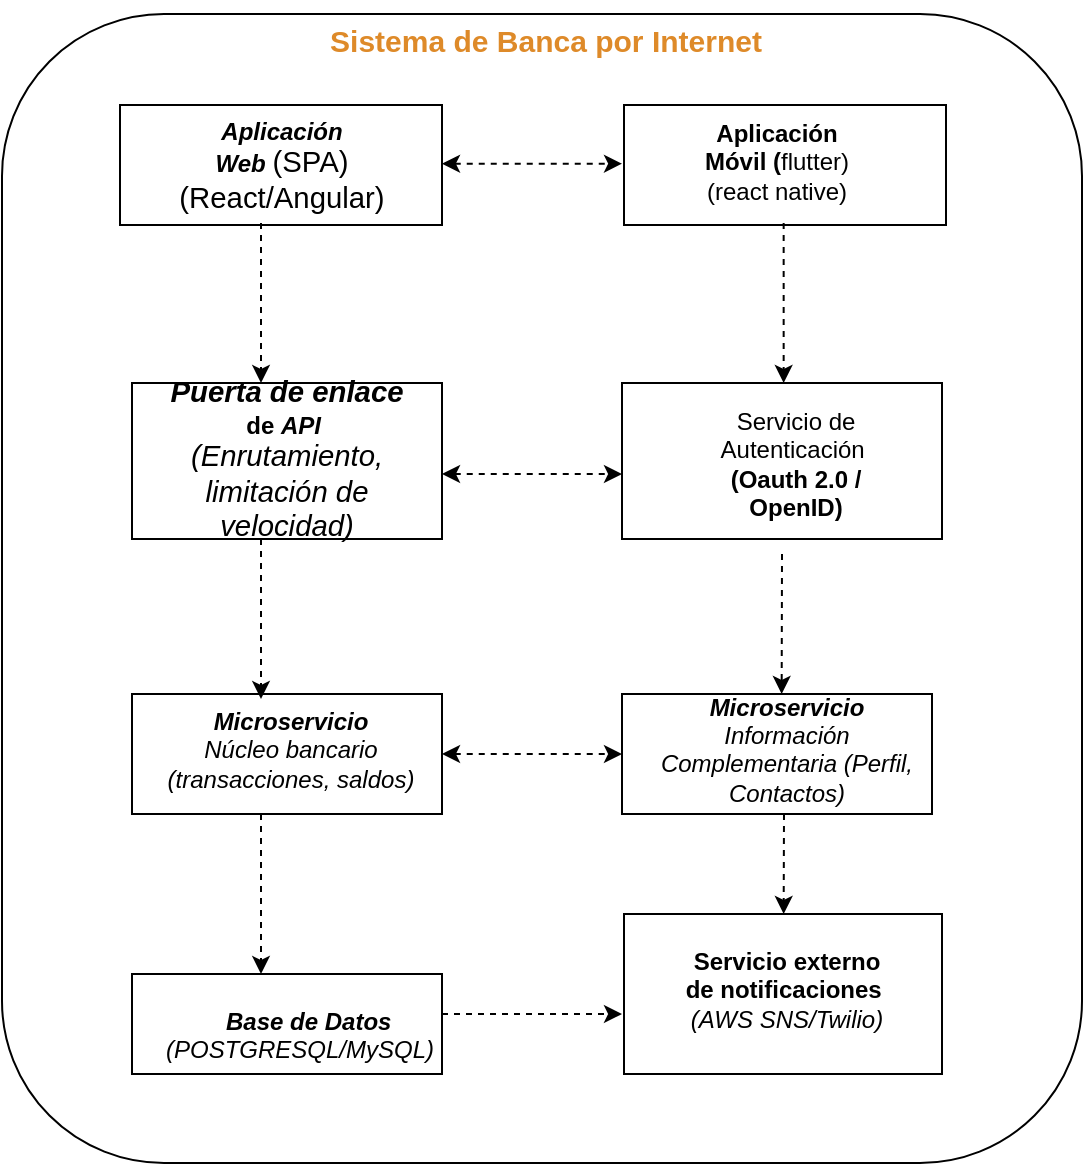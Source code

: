 <mxfile version="26.1.1">
  <diagram name="Página-1" id="-K2u0XVffFHJHdEMNZ2N">
    <mxGraphModel dx="1163" dy="636" grid="1" gridSize="10" guides="1" tooltips="1" connect="1" arrows="1" fold="1" page="1" pageScale="1" pageWidth="827" pageHeight="1169" math="0" shadow="0">
      <root>
        <mxCell id="0" />
        <mxCell id="1" parent="0" />
        <mxCell id="dbFnvhDrwuD_8-trJE1Y-43" value="" style="rounded=1;whiteSpace=wrap;html=1;" vertex="1" parent="1">
          <mxGeometry x="90" y="30" width="540" height="574.5" as="geometry" />
        </mxCell>
        <mxCell id="dbFnvhDrwuD_8-trJE1Y-1" value="" style="rounded=0;whiteSpace=wrap;html=1;" vertex="1" parent="1">
          <mxGeometry x="149" y="75.5" width="161" height="60" as="geometry" />
        </mxCell>
        <mxCell id="dbFnvhDrwuD_8-trJE1Y-2" value="" style="rounded=0;whiteSpace=wrap;html=1;" vertex="1" parent="1">
          <mxGeometry x="155" y="214.5" width="155" height="78" as="geometry" />
        </mxCell>
        <mxCell id="dbFnvhDrwuD_8-trJE1Y-3" value="" style="rounded=0;whiteSpace=wrap;html=1;" vertex="1" parent="1">
          <mxGeometry x="401" y="480" width="159" height="80" as="geometry" />
        </mxCell>
        <mxCell id="dbFnvhDrwuD_8-trJE1Y-8" value="" style="endArrow=classic;html=1;rounded=0;entryX=0.5;entryY=0;entryDx=0;entryDy=0;strokeColor=default;dashed=1;" edge="1" parent="1">
          <mxGeometry width="50" height="50" relative="1" as="geometry">
            <mxPoint x="219.5" y="134.5" as="sourcePoint" />
            <mxPoint x="219.5" y="214.5" as="targetPoint" />
          </mxGeometry>
        </mxCell>
        <mxCell id="dbFnvhDrwuD_8-trJE1Y-9" value="" style="endArrow=classic;html=1;rounded=0;strokeColor=default;dashed=1;" edge="1" parent="1">
          <mxGeometry width="50" height="50" relative="1" as="geometry">
            <mxPoint x="310.0" y="530" as="sourcePoint" />
            <mxPoint x="400" y="530" as="targetPoint" />
          </mxGeometry>
        </mxCell>
        <mxCell id="dbFnvhDrwuD_8-trJE1Y-13" value="&lt;div&gt;&lt;i&gt;&lt;b&gt;Aplicación Web&amp;nbsp;&lt;/b&gt;&lt;/i&gt;&lt;span style=&quot;font-family: Calibri, sans-serif; font-size: 11pt; background-color: transparent; color: light-dark(rgb(0, 0, 0), rgb(255, 255, 255));&quot;&gt;(SPA)(React/Angular)&lt;/span&gt;&lt;/div&gt;" style="text;strokeColor=none;align=center;fillColor=none;html=1;verticalAlign=middle;whiteSpace=wrap;rounded=0;" vertex="1" parent="1">
          <mxGeometry x="167" y="85.75" width="126" height="39.5" as="geometry" />
        </mxCell>
        <mxCell id="dbFnvhDrwuD_8-trJE1Y-14" value="&lt;div&gt;&lt;b&gt;&lt;i style=&quot;font-size: 14.667px; font-family: Calibri, sans-serif; background-color: transparent; color: light-dark(rgb(0, 0, 0), rgb(255, 255, 255));&quot;&gt;Puerta de enlace &lt;/i&gt; de &lt;/b&gt;&lt;i&gt;&lt;b&gt;API&amp;nbsp;&lt;/b&gt;&lt;/i&gt;&lt;/div&gt;&lt;div&gt;&lt;i style=&quot;background-color: transparent; color: light-dark(rgb(0, 0, 0), rgb(255, 255, 255)); font-size: 14.667px; font-family: Calibri, sans-serif;&quot;&gt;(Enrutamiento, limitación de velocidad)&lt;/i&gt;&lt;/div&gt;&lt;div&gt;&lt;i&gt;&lt;font&gt;&lt;br&gt;&lt;/font&gt;&lt;/i&gt;&lt;/div&gt;" style="text;strokeColor=none;align=center;fillColor=none;html=1;verticalAlign=middle;whiteSpace=wrap;rounded=0;" vertex="1" parent="1">
          <mxGeometry x="172.25" y="240" width="120.5" height="40" as="geometry" />
        </mxCell>
        <mxCell id="dbFnvhDrwuD_8-trJE1Y-17" value="" style="rounded=0;whiteSpace=wrap;html=1;" vertex="1" parent="1">
          <mxGeometry x="155" y="370" width="155" height="60" as="geometry" />
        </mxCell>
        <mxCell id="dbFnvhDrwuD_8-trJE1Y-18" value="&#xa;&lt;span style=&quot;color: rgba(0, 0, 0, 0); font-family: monospace; font-size: 0px; font-style: normal; font-variant-ligatures: normal; font-variant-caps: normal; font-weight: 400; letter-spacing: normal; orphans: 2; text-align: start; text-indent: 0px; text-transform: none; widows: 2; word-spacing: 0px; -webkit-text-stroke-width: 0px; white-space: nowrap; background-color: rgb(251, 251, 251); text-decoration-thickness: initial; text-decoration-style: initial; text-decoration-color: initial; display: inline !important; float: none;&quot;&gt;%3CmxGraphModel%3E%3Croot%3E%3CmxCell%20id%3D%220%22%2F%3E%3CmxCell%20id%3D%221%22%20parent%3D%220%22%2F%3E%3CmxCell%20id%3D%222%22%20value%3D%22%26%2310%3B%26lt%3Bspan%20style%3D%26quot%3Bcolor%3CmxCell%20CmxCell%3D%3D%3D%3D%3D%3D%3D%220%3D%3D%222%22%22%22%220CmxCell%3D%222%22%220CmxCell%3D%3D%222%220CmxCell%3D%3D%222%220CmxCell%3D%222%220CmxCell%3D%222%220CmxCell%3D%222%220CmxCell%3D%222%220CmxCell%3D%222%220CmxCell%222%23D%220CmxCell%222%2310%3B%26lt%3Bspan%20style%3D%26quot%3Bcolor%3D%3Bcolor%3Bcolor%3D%3CmxCell%20id%3D%222%22%22%222%222%222%222%A%20rgba(0%2C%200%2C%200%2C%200)%3B%20familia-de-fuentes%3A%20monoespacio%3B%20tamaño-fuente%3A%200px%3B%20estilo-fuente%3A%20normal%3B%20ligaduras-variantes%3A%20normal%3B%20mayúsculas-variantes%3A%20normal%3B%20peso-fuente%3A%20400%3B%20espaciado-letra%3A% 20normal%3B%20huérfanos%3A%202%3B%20text-align%3A%20start%3B%20text-indent%3A%200px%3B%20text-transform%3A%20none%3B%20widows%3A%202%3B%20word-spacing%3A%200px%3B%20-webkit-text-stroke-width%3A%200px%3B%20espacio-en-blanco%3A%20nowrap%3B%20color-de-fondo%3A%20rgb(251%2C%20251%2C%20251)%3B%20texto-decoración-grosor%3A%20inicial%3B%20texto-estilo-de-decoración%3A%20inicial%3B%20color-de-decoración-de-texto%3A%20inicial%3B%20pantalla%3A%20inline%20! importante%3B%20float%3A%20none%3B%26quot%3B%26gt%3B%253CmxGraphModel%253E%253Croot%253E%253CmxCell%2520id%253D%25220%2522%252F%253E%253CmxCell%2520id%253D%25221%2522%2520parent%2520parent%2523D%25220%2522%252F%253E%253CmxCell%2520id%253D%25222%2522%2520value%253D%2522%2522%2520style%253D%2522endArrow%253Dclassic%253Bhtml%253D1%253Brounded%253D0%253BentryX%253D0.3D0. 5%253BentryY%253D0%253BentryDx%253D0%253BentryDy%253D0%253BstrokeColor%253Ddefault%253Bdashed%253D1%253B%2522%2520edge%253D%25221%2522%2520parent%253D%25221%2522%253E%253CmxGeometr%C3%ADa%2522% 0ancho%253D%252250%2522%2520altura%253D%252250%2522%2520relativo%253D%25221%2522%25%2020as%253D%2522geometry%2522%253E%253CmxPoint%2520x%253D%2522214.5%2522%2520y%253D%2522292.5%2522%2520as%253D%2522sourcePoint%2522%252F%253E%253CmxPoint%2520x%253D%2522214.5% 2522%2520y%253D%2522372.5%2522%2520as%253D%2522targetPoint%2522%252F%253E%253C%252FmxGeometry%253E%253C%252FmxCell%253E%253C%252Froot%253E%253C%252FmxGraphModel%253E%22%20style%3D%22endArrow%3Dclassic%3Bhtml%3D1%3Brounded%3D0%3BentryX%3D0.3BentryX%3D0.5%3BentryY%3D0%3BentryDx%3D0%3BentryDy%3D0%3BstrokeColor%3Ddefault%3Bdashed%3D1%3B%22%20edge%3D%221%22%20parent%3D%221%22%3E%3CmxGeometría%20width%3D%2250%22%20height%3D%2250%22%20relative%3D%221%22%20as%3D% 22geometría%22%3E%3CmxPoint%20x%3D%22219.5%22%20y%3D%22430%22%20as%3D%22sourcePoint%22%2F%3E%3CmxPoint%20x%3D%22219.5%22%20y%3D%22510%22%20as%3D%22targetPoint%22%2F%3E%3C%2FmxGeometry%3E%3C%2FmxCell%3E%3C%2Froot%3E%3C%2FmxGraphModel%3E" style="endArrow=classic;html=1;rounded=0;entryX=0.5;entryY=0;entryDx=0;entryDy=0;strokeColor=default;dashed=1;" edge="1" parent="1">
          <mxGeometry width="50" height="50" relative="1" as="geometry">
            <mxPoint x="219.5" y="430" as="sourcePoint" />
            <mxPoint x="219.5" y="510" as="targetPoint" />
          </mxGeometry>
        </mxCell>
        <mxCell id="dbFnvhDrwuD_8-trJE1Y-20" value="&lt;div&gt;&lt;i&gt;&lt;b&gt;Microservicio&lt;/b&gt;&lt;/i&gt;&lt;/div&gt;&lt;div&gt;&lt;i style=&quot;background-color: transparent; color: light-dark(rgb(0, 0, 0), rgb(255, 255, 255));&quot;&gt; Núcleo bancario (transacciones, saldos)&lt;/i&gt;&lt;/div&gt;&lt;div&gt;&amp;nbsp;&lt;/div&gt;" style="text;strokeColor=none;align=center;fillColor=none;html=1;verticalAlign=middle;whiteSpace=wrap;rounded=0;" vertex="1" parent="1">
          <mxGeometry x="167" y="380" width="135" height="50" as="geometry" />
        </mxCell>
        <mxCell id="dbFnvhDrwuD_8-trJE1Y-21" value="" style="rounded=0;whiteSpace=wrap;html=1;" vertex="1" parent="1">
          <mxGeometry x="155" y="510" width="155" height="50" as="geometry" />
        </mxCell>
        <mxCell id="dbFnvhDrwuD_8-trJE1Y-26" value="&lt;span style=&quot;color: rgba(0, 0, 0, 0); font-family: monospace; font-size: 0px; font-style: normal; font-variant-ligatures: normal; font-variant-caps: normal; font-weight: 400; letter-spacing: normal; orphans: 2; text-align: start; text-indent: 0px; text-transform: none; widows: 2; word-spacing: 0px; -webkit-text-stroke-width: 0px; white-space: nowrap; background-color: rgb(251, 251, 251); text-decoration-thickness: initial; text-decoration-style: initial; text-decoration-color: initial; display: inline !important; float: none;&quot;&gt;%3CmxGraphModel%3E%3Croot%3E%3CmxCell%20id%3D%220%22%2F%3E%3CmxCell%20id%3D%221%22%20parent%3D%220%22%2F%3E%3CmxCell%20id%3D%222%22%20value%3D%22%26lt%3Bdiv%26gt%3B%26lt%3Bi%26gt %3B%26lt%3Bb%26gt%3BMicroservicio%26lt%3B%2Fb%26gt%3B%26lt%3B%2Fi%26gt%3B%26lt%3B%2Fdiv%26gt%3B%26lt%3Bdiv%26gt%3B%26lt%3Bi%20style%3D%26quot%3Bbackground-color%3A%20transparent%3B%20color%3A%20light-dark(rgb(0% 2C%200%2C%200)%2C%20rgb(255%2C%20255%2C%20255))%3B%26quot%3B%26gt%3B%20N%C3%BAcleo%20bancario%20(transacciones%2C%20saldos)%26lt%3B%2Fi%26gt%3B%26lt%3B%2Fdiv%26gt%3B%26lt%3Bdiv%26gt%3B%26amp %3Bnbsp%3B%26lt%3B%2Fdiv%26gt%3B%22%20style%3D%22text%3BstrokeColor%3Dnone%3Balign%3Dcenter%3BfillColor%3Dnone%3Bhtml%3D1%3BverticalAlign%3Dmiddle%3BwhiteSpace%3Dwrap%3Brounded%3D0%3B%22%20vertex%3D%221%22%20parent%3D%221%22%3E% 3CmxGeometría%20x%3D%22155%22%20y%3D%22380%22%20ancho%3D%22130%22%20altura%3D%2250%22%20as%3D%22geometría%22%2F%3E%3C%2FmxCell%3E%3C%2Froot%3E%3C%2FmxGraphModel%3E&lt;/span&gt;" style="text;whiteSpace=wrap;html=1;" vertex="1" parent="1">
          <mxGeometry x="490" y="390" width="30" height="40" as="geometry" />
        </mxCell>
        <mxCell id="dbFnvhDrwuD_8-trJE1Y-28" value="&#xa;&lt;span style=&quot;color: rgba(0, 0, 0, 0); font-family: monospace; font-size: 0px; font-style: normal; font-variant-ligatures: normal; font-variant-caps: normal; font-weight: 400; letter-spacing: normal; orphans: 2; text-align: start; text-indent: 0px; text-transform: none; widows: 2; word-spacing: 0px; -webkit-text-stroke-width: 0px; white-space: nowrap; background-color: rgb(251, 251, 251); text-decoration-thickness: initial; text-decoration-style: initial; text-decoration-color: initial; display: inline !important; float: none;&quot;&gt;%3CmxGraphModel%3E%3Croot%3E%3CmxCell%20id%3D%220%22%2F%3E%3CmxCell%20id%3D%221%22%20parent%3D%220%22%2F%3E%3CmxCell%20id%3D%222%22%20value%3D%22%22%20style%3D%22endArrow%3Dclassic%3Bhtml%3D1%3Brounded%3D0%3BentryX%3D0.3D0.5%3BentryY%3D0%3BentryDx%3D0%3BentryDy%3D0%3BstrokeColor%3Ddefault%3Bdashed%3D1%3B%22%20edge%3D%221%22%20parent%3D%221%22%3E%3CmxGeometría%20width%3D%2250%22%20height%3D%2250%22%20relative%3D%221%22% 20as%3D%22geometry%22%3E%3CmxPoint%20x%3D%22214.5%22%20y%3D%22292.5%22%20as%3D%22sourcePoint%22%2F%3E%3CmxPoint%20x%3D%22214.5%22%20y%3D%22372.5%22%20as%3D%22targetPoint%22%2F%3E%3C%2FmxGeometry%3E%3C%2FmxCell%3E%3C%2Froot%3E%3C%2FmxGraphModel%3E" style="endArrow=classic;html=1;rounded=0;entryX=0.5;entryY=0;entryDx=0;entryDy=0;strokeColor=default;dashed=1;" edge="1" parent="1">
          <mxGeometry width="50" height="50" relative="1" as="geometry">
            <mxPoint x="219.5" y="292.5" as="sourcePoint" />
            <mxPoint x="219.5" y="372.5" as="targetPoint" />
          </mxGeometry>
        </mxCell>
        <mxCell id="dbFnvhDrwuD_8-trJE1Y-29" value="&lt;font&gt;&lt;b&gt;&amp;nbsp; &amp;nbsp; &amp;nbsp; &amp;nbsp; &amp;nbsp;&lt;i&gt;Base de Datos&lt;/i&gt;&lt;/b&gt;&lt;i&gt;&amp;nbsp;&lt;/i&gt;&lt;/font&gt;&lt;div&gt;&lt;i&gt;(POSTGRESQL/MySQL)&lt;/i&gt;&lt;/div&gt;" style="text;whiteSpace=wrap;html=1;" vertex="1" parent="1">
          <mxGeometry x="170" y="520" width="140" height="40" as="geometry" />
        </mxCell>
        <mxCell id="dbFnvhDrwuD_8-trJE1Y-30" value="" style="rounded=0;whiteSpace=wrap;html=1;" vertex="1" parent="1">
          <mxGeometry x="401" y="75.5" width="161" height="60" as="geometry" />
        </mxCell>
        <mxCell id="dbFnvhDrwuD_8-trJE1Y-32" value="&lt;font&gt;&lt;b&gt;Aplicación Móvil (&lt;/b&gt;&lt;span&gt;flutter)(react native)&lt;/span&gt;&lt;/font&gt;&lt;div&gt;&lt;br&gt;&lt;/div&gt;" style="text;whiteSpace=wrap;html=1;align=center;" vertex="1" parent="1">
          <mxGeometry x="430" y="75.5" width="95" height="40" as="geometry" />
        </mxCell>
        <mxCell id="dbFnvhDrwuD_8-trJE1Y-33" value="" style="endArrow=classic;html=1;rounded=0;entryX=0.5;entryY=0;entryDx=0;entryDy=0;strokeColor=default;dashed=1;" edge="1" parent="1">
          <mxGeometry width="50" height="50" relative="1" as="geometry">
            <mxPoint x="480.83" y="134.5" as="sourcePoint" />
            <mxPoint x="480.83" y="214.5" as="targetPoint" />
          </mxGeometry>
        </mxCell>
        <mxCell id="dbFnvhDrwuD_8-trJE1Y-34" value="" style="rounded=0;whiteSpace=wrap;html=1;" vertex="1" parent="1">
          <mxGeometry x="400" y="214.5" width="160" height="78" as="geometry" />
        </mxCell>
        <mxCell id="dbFnvhDrwuD_8-trJE1Y-35" value="" style="rounded=0;whiteSpace=wrap;html=1;" vertex="1" parent="1">
          <mxGeometry x="400" y="370" width="155" height="60" as="geometry" />
        </mxCell>
        <mxCell id="dbFnvhDrwuD_8-trJE1Y-36" value="&#xa;&lt;span style=&quot;color: rgba(0, 0, 0, 0); font-family: monospace; font-size: 0px; font-style: normal; font-variant-ligatures: normal; font-variant-caps: normal; font-weight: 400; letter-spacing: normal; orphans: 2; text-align: start; text-indent: 0px; text-transform: none; widows: 2; word-spacing: 0px; -webkit-text-stroke-width: 0px; white-space: nowrap; background-color: rgb(251, 251, 251); text-decoration-thickness: initial; text-decoration-style: initial; text-decoration-color: initial; display: inline !important; float: none;&quot;&gt;%3CmxGraphModel%3E%3Croot%3E%3CmxCell%20id%3D%220%22%2F%3E%3CmxCell%20id%3D%221%22%20parent%3D%220%22%2F%3E%3CmxCell%20id%3D%222%22%20value%3D%22%22%20style%3D%22endArrow%3Dclassic%3Bhtml%3D1%3Brounded%3D0%3BentryX%3D0.3D0.5%3BentryY%3D0%3BentryDx%3D0%3BentryDy%3D0%3BstrokeColor%3Ddefault%3Bdashed%3D1%3B%22%20edge%3D%221%22%20parent%3D%221%22%3E%3CmxGeometría%20width%3D%2250%22%20height%3D%2250%22%20relative%3D%221%22% 20as%3D%22geometry%22%3E%3CmxPoint%20x%3D%22214.5%22%20y%3D%22292.5%22%20as%3D%22sourcePoint%22%2F%3E%3CmxPoint%20x%3D%22214.5%22%20y%3D%22372.5%22%20as%3D%22targetPoint%22%2F%3E%3C%2FmxGeometry%3E%3C%2FmxCell%3E%3C%2Froot%3E%3C%2FmxGraphModel%3E" style="endArrow=classic;html=1;rounded=0;entryX=0.5;entryY=0;entryDx=0;entryDy=0;strokeColor=default;dashed=1;" edge="1" parent="1">
          <mxGeometry width="50" height="50" relative="1" as="geometry">
            <mxPoint x="480" y="300" as="sourcePoint" />
            <mxPoint x="479.83" y="370" as="targetPoint" />
          </mxGeometry>
        </mxCell>
        <mxCell id="dbFnvhDrwuD_8-trJE1Y-37" value="&#xa;&lt;span style=&quot;color: rgba(0, 0, 0, 0); font-family: monospace; font-size: 0px; font-style: normal; font-variant-ligatures: normal; font-variant-caps: normal; font-weight: 400; letter-spacing: normal; orphans: 2; text-align: start; text-indent: 0px; text-transform: none; widows: 2; word-spacing: 0px; -webkit-text-stroke-width: 0px; white-space: nowrap; background-color: rgb(251, 251, 251); text-decoration-thickness: initial; text-decoration-style: initial; text-decoration-color: initial; display: inline !important; float: none;&quot;&gt;%3CmxGraphModel%3E%3Croot%3E%3CmxCell%20id%3D%220%22%2F%3E%3CmxCell%20id%3D%221%22%20parent%3D%220%22%2F%3E%3CmxCell%20id%3D%222%22%20value%3D%22%22%20style%3D%22endArrow%3Dclassic%3Bhtml%3D1%3Brounded%3D0%3BentryX%3D0.3D0.5%3BentryY%3D0%3BentryDx%3D0%3BentryDy%3D0%3BstrokeColor%3Ddefault%3Bdashed%3D1%3B%22%20edge%3D%221%22%20parent%3D%221%22%3E%3CmxGeometría%20width%3D%2250%22%20height%3D%2250%22%20relative%3D%221%22% 20as%3D%22geometry%22%3E%3CmxPoint%20x%3D%22214.5%22%20y%3D%22292.5%22%20as%3D%22sourcePoint%22%2F%3E%3CmxPoint%20x%3D%22214.5%22%20y%3D%22372.5%22%20as%3D%22targetPoint%22%2F%3E%3C%2FmxGeometry%3E%3C%2FmxCell%3E%3C%2Froot%3E%3C%2FmxGraphModel%3E" style="endArrow=classic;html=1;rounded=0;entryX=0.5;entryY=0;entryDx=0;entryDy=0;strokeColor=default;dashed=1;" edge="1" parent="1">
          <mxGeometry width="50" height="50" relative="1" as="geometry">
            <mxPoint x="481" y="430" as="sourcePoint" />
            <mxPoint x="480.83" y="480" as="targetPoint" />
          </mxGeometry>
        </mxCell>
        <mxCell id="dbFnvhDrwuD_8-trJE1Y-38" value="" style="endArrow=classic;startArrow=classic;html=1;rounded=0;entryX=0;entryY=0.5;entryDx=0;entryDy=0;dashed=1;" edge="1" parent="1" target="dbFnvhDrwuD_8-trJE1Y-35">
          <mxGeometry width="50" height="50" relative="1" as="geometry">
            <mxPoint x="310" y="400" as="sourcePoint" />
            <mxPoint x="360" y="350" as="targetPoint" />
          </mxGeometry>
        </mxCell>
        <mxCell id="dbFnvhDrwuD_8-trJE1Y-39" value="&lt;font&gt;&lt;span&gt;Servicio de Autenticación&lt;/span&gt;&lt;b&gt;&amp;nbsp;&lt;/b&gt;&lt;/font&gt;&lt;div&gt;&lt;font&gt;&lt;b&gt;(Oauth 2.0 / OpenID)&lt;/b&gt;&lt;/font&gt;&lt;/div&gt;" style="text;whiteSpace=wrap;html=1;align=center;" vertex="1" parent="1">
          <mxGeometry x="434" y="220" width="106" height="40" as="geometry" />
        </mxCell>
        <mxCell id="dbFnvhDrwuD_8-trJE1Y-40" value="&lt;div&gt;&lt;i&gt;&lt;b&gt;Microservicio&lt;/b&gt;&lt;/i&gt;&lt;/div&gt;&lt;div&gt;&lt;i style=&quot;background-color: transparent; color: light-dark(rgb(0, 0, 0), rgb(255, 255, 255));&quot;&gt;Información Complementaria (Perfil, Contactos)&lt;/i&gt;&lt;/div&gt;&lt;div&gt;&amp;nbsp;&lt;/div&gt;" style="text;strokeColor=none;align=center;fillColor=none;html=1;verticalAlign=middle;whiteSpace=wrap;rounded=0;" vertex="1" parent="1">
          <mxGeometry x="415" y="380" width="135" height="50" as="geometry" />
        </mxCell>
        <mxCell id="dbFnvhDrwuD_8-trJE1Y-41" value="" style="endArrow=classic;startArrow=classic;html=1;rounded=0;entryX=0;entryY=0.5;entryDx=0;entryDy=0;dashed=1;" edge="1" parent="1">
          <mxGeometry width="50" height="50" relative="1" as="geometry">
            <mxPoint x="310" y="104.83" as="sourcePoint" />
            <mxPoint x="400" y="104.83" as="targetPoint" />
          </mxGeometry>
        </mxCell>
        <mxCell id="dbFnvhDrwuD_8-trJE1Y-42" value="" style="endArrow=classic;startArrow=classic;html=1;rounded=0;entryX=0;entryY=0.5;entryDx=0;entryDy=0;dashed=1;" edge="1" parent="1">
          <mxGeometry width="50" height="50" relative="1" as="geometry">
            <mxPoint x="310" y="260" as="sourcePoint" />
            <mxPoint x="400" y="260" as="targetPoint" />
          </mxGeometry>
        </mxCell>
        <mxCell id="dbFnvhDrwuD_8-trJE1Y-44" value="&lt;div&gt;&lt;span&gt;&lt;span&gt;Sistema de Banca por Internet&lt;/span&gt;&lt;/span&gt;&lt;/div&gt;" style="text;strokeColor=none;align=center;fillColor=none;html=1;verticalAlign=middle;whiteSpace=wrap;rounded=0;fontStyle=1;fontSize=15;fontColor=light-dark(#de8a29, #ededed);horizontal=1;shadow=0;glass=0;" vertex="1" parent="1">
          <mxGeometry x="252" y="23" width="220" height="39.5" as="geometry" />
        </mxCell>
        <mxCell id="dbFnvhDrwuD_8-trJE1Y-46" value="&lt;font&gt;&lt;b&gt;Servicio externo de notificaciones&amp;nbsp;&lt;/b&gt;&lt;/font&gt;&lt;div&gt;&lt;i&gt;(AWS SNS/Twilio)&lt;/i&gt;&lt;/div&gt;" style="text;whiteSpace=wrap;html=1;align=center;" vertex="1" parent="1">
          <mxGeometry x="430" y="490" width="105" height="40" as="geometry" />
        </mxCell>
      </root>
    </mxGraphModel>
  </diagram>
</mxfile>
